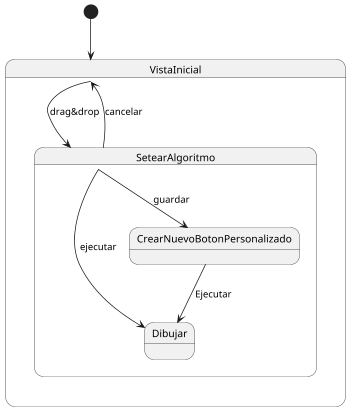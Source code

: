 @startuml
'https://plantuml.com/state-diagram

scale 350 width
[*] --> VistaInicial

state VistaInicial {
    VistaInicial --> SetearAlgoritmo : drag&drop
}

state SetearAlgoritmo {
    SetearAlgoritmo --> Dibujar : ejecutar
    SetearAlgoritmo --> CrearNuevoBotonPersonalizado : guardar
    SetearAlgoritmo --> VistaInicial : cancelar
}

state CrearNuevoBotonPersonalizado{
    CrearNuevoBotonPersonalizado --> Dibujar : Ejecutar
}

state Dibujar{

}
@enduml